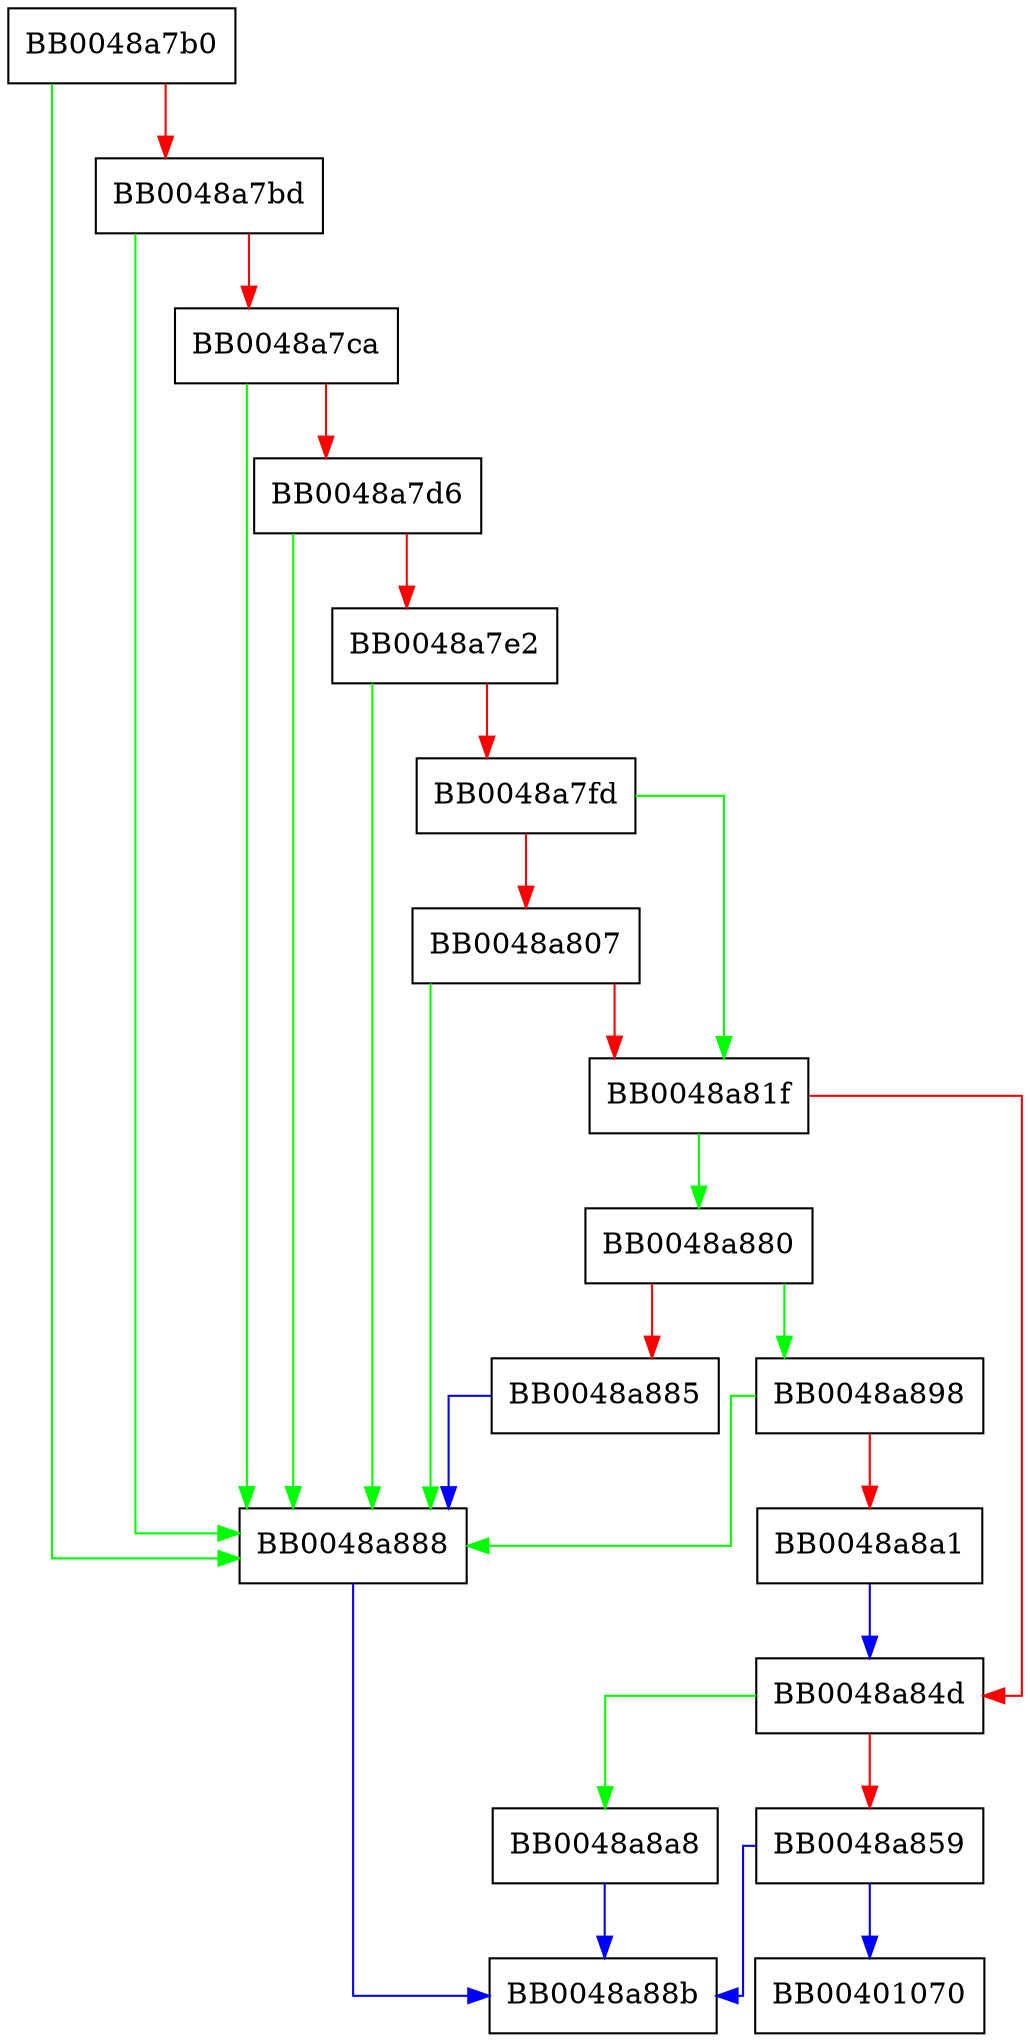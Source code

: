 digraph SSL_copy_session_id {
  node [shape="box"];
  graph [splines=ortho];
  BB0048a7b0 -> BB0048a888 [color="green"];
  BB0048a7b0 -> BB0048a7bd [color="red"];
  BB0048a7bd -> BB0048a888 [color="green"];
  BB0048a7bd -> BB0048a7ca [color="red"];
  BB0048a7ca -> BB0048a888 [color="green"];
  BB0048a7ca -> BB0048a7d6 [color="red"];
  BB0048a7d6 -> BB0048a888 [color="green"];
  BB0048a7d6 -> BB0048a7e2 [color="red"];
  BB0048a7e2 -> BB0048a888 [color="green"];
  BB0048a7e2 -> BB0048a7fd [color="red"];
  BB0048a7fd -> BB0048a81f [color="green"];
  BB0048a7fd -> BB0048a807 [color="red"];
  BB0048a807 -> BB0048a888 [color="green"];
  BB0048a807 -> BB0048a81f [color="red"];
  BB0048a81f -> BB0048a880 [color="green"];
  BB0048a81f -> BB0048a84d [color="red"];
  BB0048a84d -> BB0048a8a8 [color="green"];
  BB0048a84d -> BB0048a859 [color="red"];
  BB0048a859 -> BB00401070 [color="blue"];
  BB0048a859 -> BB0048a88b [color="blue"];
  BB0048a880 -> BB0048a898 [color="green"];
  BB0048a880 -> BB0048a885 [color="red"];
  BB0048a885 -> BB0048a888 [color="blue"];
  BB0048a888 -> BB0048a88b [color="blue"];
  BB0048a898 -> BB0048a888 [color="green"];
  BB0048a898 -> BB0048a8a1 [color="red"];
  BB0048a8a1 -> BB0048a84d [color="blue"];
  BB0048a8a8 -> BB0048a88b [color="blue"];
}